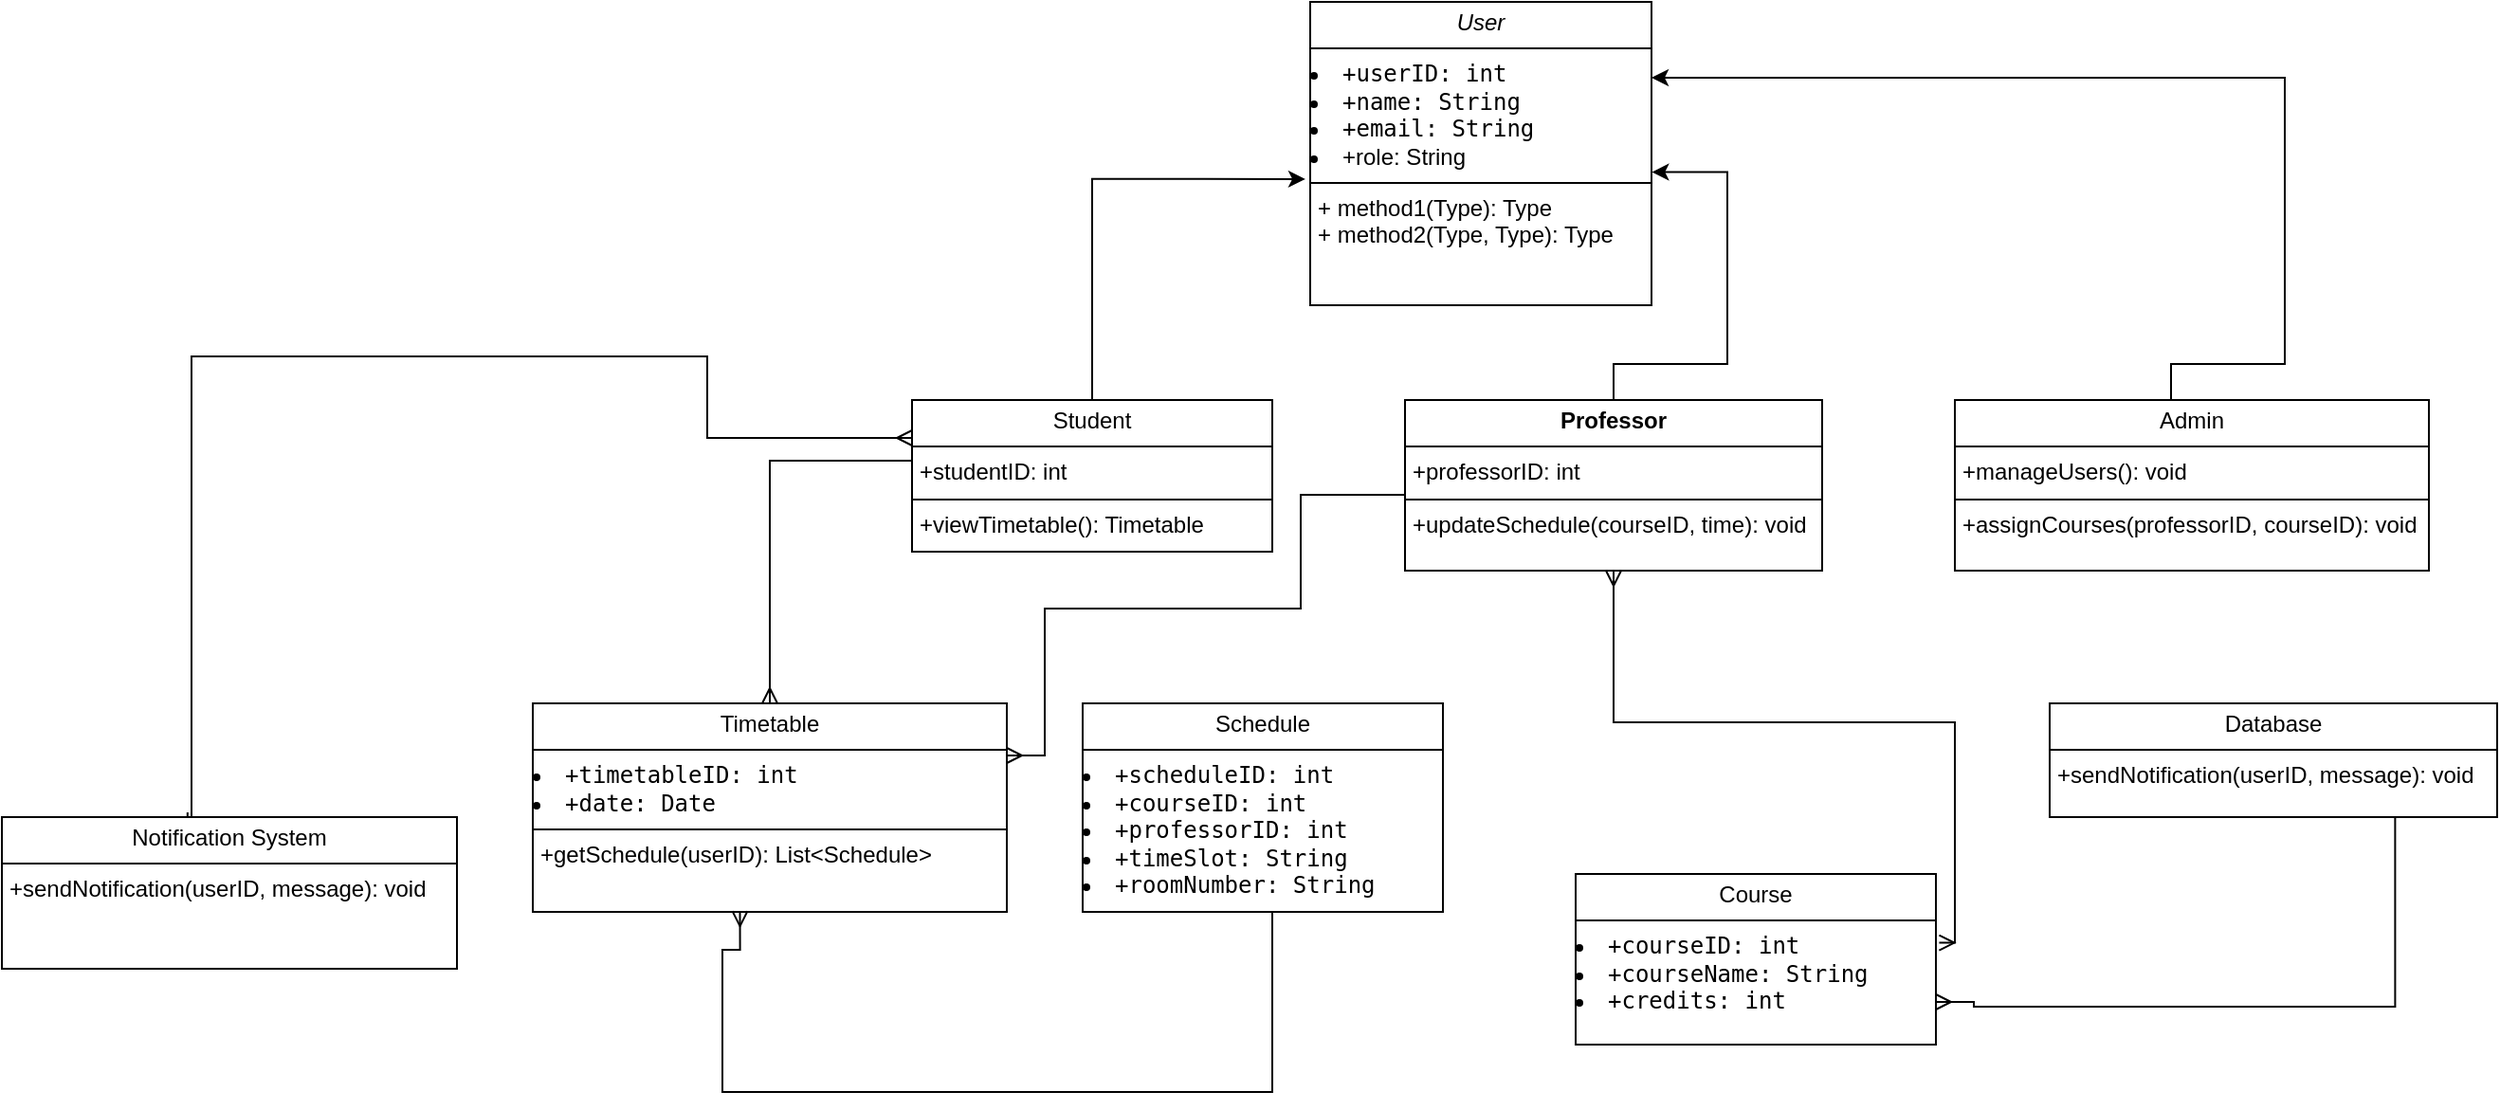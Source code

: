 <mxfile version="26.1.0">
  <diagram name="Page-1" id="SlW4962E-RbiIBDBZss2">
    <mxGraphModel dx="2442" dy="857" grid="1" gridSize="10" guides="1" tooltips="1" connect="1" arrows="1" fold="1" page="1" pageScale="1" pageWidth="827" pageHeight="1169" math="0" shadow="0">
      <root>
        <mxCell id="0" />
        <mxCell id="1" parent="0" />
        <mxCell id="CbIUsaz2GKmM31-lCiuR-1" value="&lt;p style=&quot;margin:0px;margin-top:4px;text-align:center;&quot;&gt;&lt;i&gt;User&lt;/i&gt;&lt;/p&gt;&lt;hr size=&quot;1&quot; style=&quot;border-style:solid;&quot;&gt;&lt;li data-end=&quot;223&quot; data-start=&quot;205&quot;&gt;&lt;code data-end=&quot;221&quot; data-start=&quot;207&quot;&gt;+userID: int&lt;/code&gt;&lt;/li&gt;&lt;li data-end=&quot;246&quot; data-start=&quot;227&quot;&gt;&lt;code data-end=&quot;244&quot; data-start=&quot;229&quot;&gt;+name: String&lt;/code&gt;&lt;/li&gt;&lt;li data-end=&quot;270&quot; data-start=&quot;250&quot;&gt;&lt;code data-end=&quot;268&quot; data-start=&quot;252&quot;&gt;+email: String&lt;/code&gt;&lt;/li&gt;&lt;li data-end=&quot;270&quot; data-start=&quot;250&quot;&gt;+role: String&lt;/li&gt;&lt;hr size=&quot;1&quot; style=&quot;border-style:solid;&quot;&gt;&lt;p style=&quot;margin:0px;margin-left:4px;&quot;&gt;+ method1(Type): Type&lt;br&gt;+ method2(Type, Type): Type&lt;/p&gt;" style="verticalAlign=top;align=left;overflow=fill;html=1;whiteSpace=wrap;" parent="1" vertex="1">
          <mxGeometry x="-100" y="20" width="180" height="160" as="geometry" />
        </mxCell>
        <mxCell id="CbIUsaz2GKmM31-lCiuR-2" value="&lt;p style=&quot;margin:0px;margin-top:4px;text-align:center;&quot;&gt;Student&lt;/p&gt;&lt;hr size=&quot;1&quot; style=&quot;border-style:solid;&quot;&gt;&lt;p style=&quot;margin:0px;margin-left:4px;&quot;&gt;+studentID: int&lt;/p&gt;&lt;hr size=&quot;1&quot; style=&quot;border-style:solid;&quot;&gt;&lt;p style=&quot;margin:0px;margin-left:4px;&quot;&gt;+viewTimetable(): Timetable&lt;/p&gt;" style="verticalAlign=top;align=left;overflow=fill;html=1;whiteSpace=wrap;" parent="1" vertex="1">
          <mxGeometry x="-310" y="230" width="190" height="80" as="geometry" />
        </mxCell>
        <mxCell id="CbIUsaz2GKmM31-lCiuR-5" value="&lt;p style=&quot;margin:0px;margin-top:4px;text-align:center;&quot;&gt;&lt;strong data-end=&quot;463&quot; data-start=&quot;450&quot;&gt;Professor&lt;/strong&gt;&lt;/p&gt;&lt;hr size=&quot;1&quot; style=&quot;border-style:solid;&quot;&gt;&lt;p style=&quot;margin:0px;margin-left:4px;&quot;&gt;+professorID: int&lt;/p&gt;&lt;hr size=&quot;1&quot; style=&quot;border-style:solid;&quot;&gt;&lt;p style=&quot;margin:0px;margin-left:4px;&quot;&gt;+updateSchedule(courseID, time): void&lt;/p&gt;" style="verticalAlign=top;align=left;overflow=fill;html=1;whiteSpace=wrap;" parent="1" vertex="1">
          <mxGeometry x="-50" y="230" width="220" height="90" as="geometry" />
        </mxCell>
        <mxCell id="CbIUsaz2GKmM31-lCiuR-6" value="&lt;p style=&quot;margin:0px;margin-top:4px;text-align:center;&quot;&gt;Notification System&lt;/p&gt;&lt;hr size=&quot;1&quot; style=&quot;border-style:solid;&quot;&gt;&lt;p style=&quot;margin:0px;margin-left:4px;&quot;&gt;+sendNotification(userID, message): void&lt;/p&gt;" style="verticalAlign=top;align=left;overflow=fill;html=1;whiteSpace=wrap;" parent="1" vertex="1">
          <mxGeometry x="-790" y="450" width="240" height="80" as="geometry" />
        </mxCell>
        <mxCell id="CbIUsaz2GKmM31-lCiuR-7" value="&lt;p style=&quot;margin:0px;margin-top:4px;text-align:center;&quot;&gt;Schedule&lt;/p&gt;&lt;hr size=&quot;1&quot; style=&quot;border-style:solid;&quot;&gt;&lt;li data-end=&quot;842&quot; data-start=&quot;820&quot;&gt;&lt;code data-end=&quot;840&quot; data-start=&quot;822&quot;&gt;+scheduleID: int&lt;/code&gt;&lt;/li&gt;&lt;li data-end=&quot;866&quot; data-start=&quot;846&quot;&gt;&lt;code data-end=&quot;864&quot; data-start=&quot;848&quot;&gt;+courseID: int&lt;/code&gt;&lt;/li&gt;&lt;li data-end=&quot;893&quot; data-start=&quot;870&quot;&gt;&lt;code data-end=&quot;891&quot; data-start=&quot;872&quot;&gt;+professorID: int&lt;/code&gt;&lt;/li&gt;&lt;li data-end=&quot;920&quot; data-start=&quot;897&quot;&gt;&lt;code data-end=&quot;918&quot; data-start=&quot;899&quot;&gt;+timeSlot: String&lt;/code&gt;&lt;/li&gt;&lt;li data-end=&quot;949&quot; data-start=&quot;924&quot;&gt;&lt;code data-end=&quot;947&quot; data-start=&quot;926&quot;&gt;+roomNumber: String&lt;/code&gt;&lt;/li&gt;" style="verticalAlign=top;align=left;overflow=fill;html=1;whiteSpace=wrap;" parent="1" vertex="1">
          <mxGeometry x="-220" y="390" width="190" height="110" as="geometry" />
        </mxCell>
        <mxCell id="CbIUsaz2GKmM31-lCiuR-9" value="&lt;p style=&quot;margin:0px;margin-top:4px;text-align:center;&quot;&gt;Admin&lt;/p&gt;&lt;hr size=&quot;1&quot; style=&quot;border-style:solid;&quot;&gt;&lt;p style=&quot;margin:0px;margin-left:4px;&quot;&gt;+manageUsers(): void&lt;/p&gt;&lt;hr size=&quot;1&quot; style=&quot;border-style:solid;&quot;&gt;&lt;p style=&quot;margin:0px;margin-left:4px;&quot;&gt;+assignCourses(professorID, courseID): void&lt;/p&gt;" style="verticalAlign=top;align=left;overflow=fill;html=1;whiteSpace=wrap;" parent="1" vertex="1">
          <mxGeometry x="240" y="230" width="250" height="90" as="geometry" />
        </mxCell>
        <mxCell id="CbIUsaz2GKmM31-lCiuR-11" value="&lt;p style=&quot;margin:0px;margin-top:4px;text-align:center;&quot;&gt;Timetable&lt;/p&gt;&lt;hr size=&quot;1&quot; style=&quot;border-style:solid;&quot;&gt;&lt;li data-end=&quot;729&quot; data-start=&quot;706&quot;&gt;&lt;code data-end=&quot;727&quot; data-start=&quot;708&quot;&gt;+timetableID: int&lt;/code&gt;&lt;/li&gt;&lt;li data-end=&quot;750&quot; data-start=&quot;733&quot;&gt;&lt;code data-end=&quot;748&quot; data-start=&quot;735&quot;&gt;+date: Date&lt;/code&gt;&lt;/li&gt;&lt;hr size=&quot;1&quot; style=&quot;border-style:solid;&quot;&gt;&lt;p style=&quot;margin:0px;margin-left:4px;&quot;&gt;+getSchedule(userID): List&amp;lt;Schedule&amp;gt;&lt;/p&gt;" style="verticalAlign=top;align=left;overflow=fill;html=1;whiteSpace=wrap;" parent="1" vertex="1">
          <mxGeometry x="-510" y="390" width="250" height="110" as="geometry" />
        </mxCell>
        <mxCell id="CbIUsaz2GKmM31-lCiuR-12" value="&lt;p style=&quot;margin:0px;margin-top:4px;text-align:center;&quot;&gt;Database&lt;/p&gt;&lt;hr size=&quot;1&quot; style=&quot;border-style:solid;&quot;&gt;&lt;p style=&quot;margin:0px;margin-left:4px;&quot;&gt;+sendNotification(userID, message): void&lt;/p&gt;" style="verticalAlign=top;align=left;overflow=fill;html=1;whiteSpace=wrap;" parent="1" vertex="1">
          <mxGeometry x="290" y="390" width="236" height="60" as="geometry" />
        </mxCell>
        <mxCell id="CbIUsaz2GKmM31-lCiuR-13" value="&lt;p style=&quot;margin:0px;margin-top:4px;text-align:center;&quot;&gt;Course&lt;/p&gt;&lt;hr size=&quot;1&quot; style=&quot;border-style:solid;&quot;&gt;&lt;li data-end=&quot;991&quot; data-start=&quot;971&quot;&gt;&lt;code data-end=&quot;989&quot; data-start=&quot;973&quot;&gt;+courseID: int&lt;/code&gt;&lt;/li&gt;&lt;li data-end=&quot;1020&quot; data-start=&quot;995&quot;&gt;&lt;code data-end=&quot;1018&quot; data-start=&quot;997&quot;&gt;+courseName: String&lt;/code&gt;&lt;/li&gt;&lt;li data-end=&quot;1043&quot; data-start=&quot;1024&quot;&gt;&lt;code data-end=&quot;1041&quot; data-start=&quot;1026&quot;&gt;+credits: int&lt;/code&gt;&lt;/li&gt;&lt;p style=&quot;margin:0px;margin-left:4px;&quot;&gt;&lt;br&gt;&lt;/p&gt;" style="verticalAlign=top;align=left;overflow=fill;html=1;whiteSpace=wrap;" parent="1" vertex="1">
          <mxGeometry x="40" y="480" width="190" height="90" as="geometry" />
        </mxCell>
        <mxCell id="h4QToj4Xpi78YSJ7JJxM-1" value="" style="endArrow=classic;html=1;rounded=0;exitX=0.5;exitY=0;exitDx=0;exitDy=0;edgeStyle=orthogonalEdgeStyle;entryX=-0.014;entryY=0.584;entryDx=0;entryDy=0;entryPerimeter=0;" edge="1" parent="1" source="CbIUsaz2GKmM31-lCiuR-2" target="CbIUsaz2GKmM31-lCiuR-1">
          <mxGeometry width="50" height="50" relative="1" as="geometry">
            <mxPoint x="10" y="280" as="sourcePoint" />
            <mxPoint x="-215" y="110" as="targetPoint" />
            <Array as="points">
              <mxPoint x="-215" y="113" />
            </Array>
          </mxGeometry>
        </mxCell>
        <mxCell id="h4QToj4Xpi78YSJ7JJxM-4" value="" style="endArrow=classic;html=1;rounded=0;entryX=1.001;entryY=0.561;entryDx=0;entryDy=0;entryPerimeter=0;edgeStyle=orthogonalEdgeStyle;exitX=0.5;exitY=0;exitDx=0;exitDy=0;" edge="1" parent="1" source="CbIUsaz2GKmM31-lCiuR-5" target="CbIUsaz2GKmM31-lCiuR-1">
          <mxGeometry width="50" height="50" relative="1" as="geometry">
            <mxPoint x="160" y="210" as="sourcePoint" />
            <mxPoint x="310" y="75" as="targetPoint" />
            <Array as="points">
              <mxPoint x="60" y="211" />
              <mxPoint x="120" y="211" />
              <mxPoint x="120" y="110" />
            </Array>
          </mxGeometry>
        </mxCell>
        <mxCell id="h4QToj4Xpi78YSJ7JJxM-5" value="" style="endArrow=classic;html=1;rounded=0;edgeStyle=orthogonalEdgeStyle;exitX=0.5;exitY=0;exitDx=0;exitDy=0;entryX=1;entryY=0.25;entryDx=0;entryDy=0;" edge="1" parent="1" target="CbIUsaz2GKmM31-lCiuR-1">
          <mxGeometry width="50" height="50" relative="1" as="geometry">
            <mxPoint x="354" y="230" as="sourcePoint" />
            <mxPoint x="240" y="40" as="targetPoint" />
            <Array as="points">
              <mxPoint x="354" y="211" />
              <mxPoint x="414" y="211" />
              <mxPoint x="414" y="60" />
            </Array>
          </mxGeometry>
        </mxCell>
        <mxCell id="h4QToj4Xpi78YSJ7JJxM-6" value="" style="edgeStyle=orthogonalEdgeStyle;fontSize=12;html=1;endArrow=ERmany;startArrow=ERmany;rounded=0;exitX=1.009;exitY=0.403;exitDx=0;exitDy=0;exitPerimeter=0;" edge="1" parent="1" source="CbIUsaz2GKmM31-lCiuR-13" target="CbIUsaz2GKmM31-lCiuR-5">
          <mxGeometry width="100" height="100" relative="1" as="geometry">
            <mxPoint x="240" y="520" as="sourcePoint" />
            <mxPoint x="-60" y="280" as="targetPoint" />
            <Array as="points">
              <mxPoint x="240" y="516" />
              <mxPoint x="240" y="400" />
              <mxPoint x="60" y="400" />
            </Array>
          </mxGeometry>
        </mxCell>
        <mxCell id="h4QToj4Xpi78YSJ7JJxM-7" value="" style="edgeStyle=orthogonalEdgeStyle;fontSize=12;html=1;endArrow=ERmany;rounded=0;" edge="1" parent="1" target="CbIUsaz2GKmM31-lCiuR-11">
          <mxGeometry width="100" height="100" relative="1" as="geometry">
            <mxPoint x="-310" y="262" as="sourcePoint" />
            <mxPoint x="-400" y="260" as="targetPoint" />
            <Array as="points">
              <mxPoint x="-385" y="262" />
            </Array>
          </mxGeometry>
        </mxCell>
        <mxCell id="h4QToj4Xpi78YSJ7JJxM-8" value="" style="edgeStyle=orthogonalEdgeStyle;fontSize=12;html=1;endArrow=ERmany;rounded=0;exitX=0;exitY=0.5;exitDx=0;exitDy=0;entryX=1;entryY=0.25;entryDx=0;entryDy=0;" edge="1" parent="1" source="CbIUsaz2GKmM31-lCiuR-5" target="CbIUsaz2GKmM31-lCiuR-11">
          <mxGeometry width="100" height="100" relative="1" as="geometry">
            <mxPoint x="-30" y="290.06" as="sourcePoint" />
            <mxPoint x="-60" y="340" as="targetPoint" />
            <Array as="points">
              <mxPoint x="-50" y="280" />
              <mxPoint x="-105" y="280" />
              <mxPoint x="-105" y="340" />
              <mxPoint x="-240" y="340" />
              <mxPoint x="-240" y="417" />
            </Array>
          </mxGeometry>
        </mxCell>
        <mxCell id="h4QToj4Xpi78YSJ7JJxM-9" value="" style="edgeStyle=orthogonalEdgeStyle;fontSize=12;html=1;endArrow=ERmany;rounded=0;exitX=0.5;exitY=1;exitDx=0;exitDy=0;entryX=0.437;entryY=0.996;entryDx=0;entryDy=0;entryPerimeter=0;" edge="1" parent="1" source="CbIUsaz2GKmM31-lCiuR-7" target="CbIUsaz2GKmM31-lCiuR-11">
          <mxGeometry width="100" height="100" relative="1" as="geometry">
            <mxPoint x="-120" y="530" as="sourcePoint" />
            <mxPoint x="-400" y="510" as="targetPoint" />
            <Array as="points">
              <mxPoint x="-120" y="500" />
              <mxPoint x="-120" y="595" />
              <mxPoint x="-410" y="595" />
              <mxPoint x="-410" y="520" />
              <mxPoint x="-401" y="520" />
            </Array>
          </mxGeometry>
        </mxCell>
        <mxCell id="h4QToj4Xpi78YSJ7JJxM-10" value="" style="edgeStyle=orthogonalEdgeStyle;fontSize=12;html=1;endArrow=ERmany;rounded=0;entryX=0;entryY=0.25;entryDx=0;entryDy=0;exitX=0.408;exitY=-0.031;exitDx=0;exitDy=0;exitPerimeter=0;" edge="1" parent="1" source="CbIUsaz2GKmM31-lCiuR-6" target="CbIUsaz2GKmM31-lCiuR-2">
          <mxGeometry width="100" height="100" relative="1" as="geometry">
            <mxPoint x="-690" y="410" as="sourcePoint" />
            <mxPoint x="-418.56" y="60" as="targetPoint" />
            <Array as="points">
              <mxPoint x="-692" y="450" />
              <mxPoint x="-690" y="450" />
              <mxPoint x="-690" y="207" />
              <mxPoint x="-418" y="207" />
              <mxPoint x="-418" y="250" />
            </Array>
          </mxGeometry>
        </mxCell>
        <mxCell id="h4QToj4Xpi78YSJ7JJxM-11" value="" style="edgeStyle=orthogonalEdgeStyle;fontSize=12;html=1;endArrow=ERmany;rounded=0;exitX=0.772;exitY=1.002;exitDx=0;exitDy=0;entryX=1;entryY=0.75;entryDx=0;entryDy=0;exitPerimeter=0;" edge="1" parent="1" source="CbIUsaz2GKmM31-lCiuR-12" target="CbIUsaz2GKmM31-lCiuR-13">
          <mxGeometry width="100" height="100" relative="1" as="geometry">
            <mxPoint x="595" y="537" as="sourcePoint" />
            <mxPoint x="270" y="590" as="targetPoint" />
            <Array as="points">
              <mxPoint x="472" y="550" />
              <mxPoint x="250" y="550" />
              <mxPoint x="250" y="548" />
            </Array>
          </mxGeometry>
        </mxCell>
      </root>
    </mxGraphModel>
  </diagram>
</mxfile>
